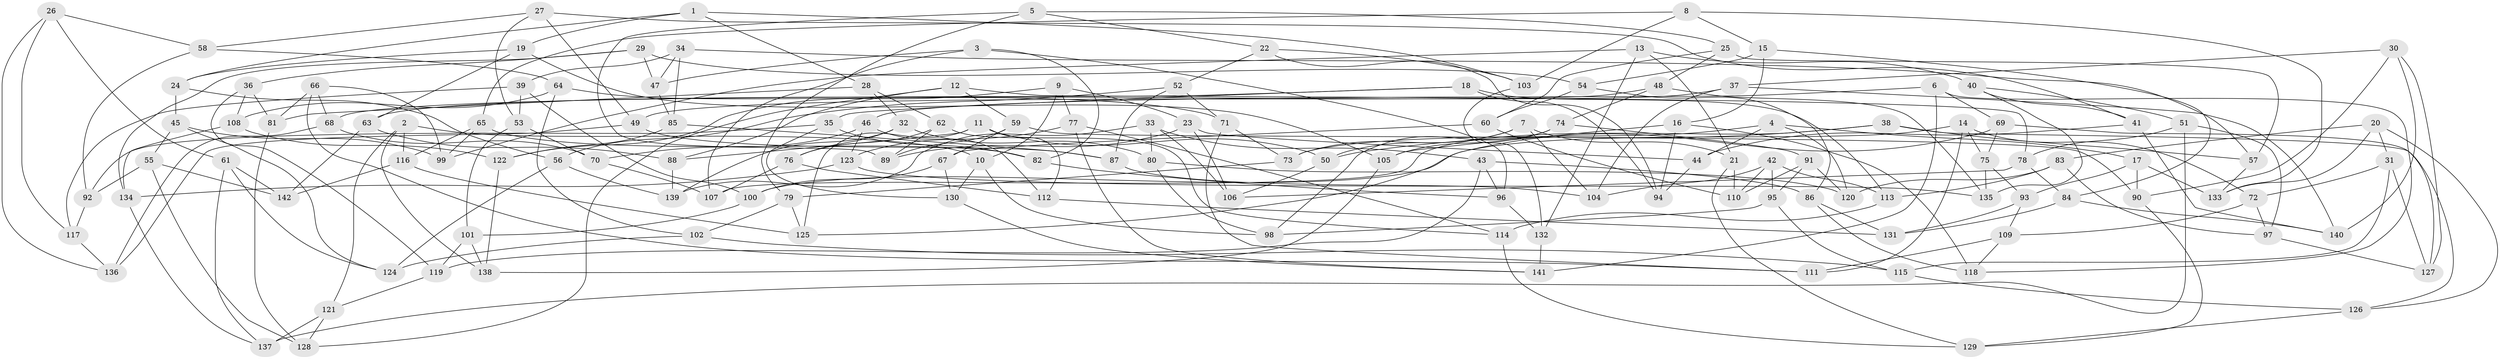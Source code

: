 // coarse degree distribution, {5: 0.09411764705882353, 6: 0.5647058823529412, 4: 0.3411764705882353}
// Generated by graph-tools (version 1.1) at 2025/52/02/27/25 19:52:28]
// undirected, 142 vertices, 284 edges
graph export_dot {
graph [start="1"]
  node [color=gray90,style=filled];
  1;
  2;
  3;
  4;
  5;
  6;
  7;
  8;
  9;
  10;
  11;
  12;
  13;
  14;
  15;
  16;
  17;
  18;
  19;
  20;
  21;
  22;
  23;
  24;
  25;
  26;
  27;
  28;
  29;
  30;
  31;
  32;
  33;
  34;
  35;
  36;
  37;
  38;
  39;
  40;
  41;
  42;
  43;
  44;
  45;
  46;
  47;
  48;
  49;
  50;
  51;
  52;
  53;
  54;
  55;
  56;
  57;
  58;
  59;
  60;
  61;
  62;
  63;
  64;
  65;
  66;
  67;
  68;
  69;
  70;
  71;
  72;
  73;
  74;
  75;
  76;
  77;
  78;
  79;
  80;
  81;
  82;
  83;
  84;
  85;
  86;
  87;
  88;
  89;
  90;
  91;
  92;
  93;
  94;
  95;
  96;
  97;
  98;
  99;
  100;
  101;
  102;
  103;
  104;
  105;
  106;
  107;
  108;
  109;
  110;
  111;
  112;
  113;
  114;
  115;
  116;
  117;
  118;
  119;
  120;
  121;
  122;
  123;
  124;
  125;
  126;
  127;
  128;
  129;
  130;
  131;
  132;
  133;
  134;
  135;
  136;
  137;
  138;
  139;
  140;
  141;
  142;
  1 -- 103;
  1 -- 19;
  1 -- 24;
  1 -- 28;
  2 -- 10;
  2 -- 138;
  2 -- 116;
  2 -- 121;
  3 -- 47;
  3 -- 96;
  3 -- 82;
  3 -- 107;
  4 -- 73;
  4 -- 44;
  4 -- 120;
  4 -- 17;
  5 -- 22;
  5 -- 89;
  5 -- 79;
  5 -- 25;
  6 -- 141;
  6 -- 46;
  6 -- 118;
  6 -- 69;
  7 -- 21;
  7 -- 50;
  7 -- 104;
  7 -- 73;
  8 -- 133;
  8 -- 103;
  8 -- 65;
  8 -- 15;
  9 -- 10;
  9 -- 77;
  9 -- 122;
  9 -- 23;
  10 -- 130;
  10 -- 98;
  11 -- 112;
  11 -- 125;
  11 -- 88;
  11 -- 50;
  12 -- 128;
  12 -- 59;
  12 -- 88;
  12 -- 78;
  13 -- 132;
  13 -- 21;
  13 -- 99;
  13 -- 40;
  14 -- 72;
  14 -- 125;
  14 -- 75;
  14 -- 111;
  15 -- 84;
  15 -- 16;
  15 -- 54;
  16 -- 105;
  16 -- 94;
  16 -- 118;
  17 -- 133;
  17 -- 93;
  17 -- 90;
  18 -- 68;
  18 -- 94;
  18 -- 35;
  18 -- 113;
  19 -- 105;
  19 -- 63;
  19 -- 24;
  20 -- 83;
  20 -- 133;
  20 -- 126;
  20 -- 31;
  21 -- 129;
  21 -- 110;
  22 -- 103;
  22 -- 52;
  22 -- 94;
  23 -- 89;
  23 -- 106;
  23 -- 44;
  24 -- 56;
  24 -- 45;
  25 -- 60;
  25 -- 57;
  25 -- 48;
  26 -- 136;
  26 -- 61;
  26 -- 58;
  26 -- 117;
  27 -- 41;
  27 -- 49;
  27 -- 53;
  27 -- 58;
  28 -- 81;
  28 -- 62;
  28 -- 32;
  29 -- 54;
  29 -- 134;
  29 -- 36;
  29 -- 47;
  30 -- 127;
  30 -- 90;
  30 -- 37;
  30 -- 140;
  31 -- 72;
  31 -- 127;
  31 -- 115;
  32 -- 139;
  32 -- 76;
  32 -- 80;
  33 -- 43;
  33 -- 139;
  33 -- 106;
  33 -- 80;
  34 -- 47;
  34 -- 39;
  34 -- 85;
  34 -- 57;
  35 -- 130;
  35 -- 82;
  35 -- 92;
  36 -- 108;
  36 -- 81;
  36 -- 119;
  37 -- 104;
  37 -- 63;
  37 -- 140;
  38 -- 126;
  38 -- 107;
  38 -- 50;
  38 -- 57;
  39 -- 100;
  39 -- 117;
  39 -- 53;
  40 -- 41;
  40 -- 135;
  40 -- 51;
  41 -- 140;
  41 -- 44;
  42 -- 113;
  42 -- 110;
  42 -- 104;
  42 -- 95;
  43 -- 86;
  43 -- 119;
  43 -- 96;
  44 -- 94;
  45 -- 124;
  45 -- 99;
  45 -- 55;
  46 -- 123;
  46 -- 70;
  46 -- 112;
  47 -- 85;
  48 -- 49;
  48 -- 74;
  48 -- 135;
  49 -- 136;
  49 -- 87;
  50 -- 106;
  51 -- 137;
  51 -- 78;
  51 -- 97;
  52 -- 87;
  52 -- 56;
  52 -- 71;
  53 -- 70;
  53 -- 101;
  54 -- 60;
  54 -- 86;
  55 -- 142;
  55 -- 128;
  55 -- 92;
  56 -- 124;
  56 -- 139;
  57 -- 133;
  58 -- 64;
  58 -- 92;
  59 -- 67;
  59 -- 89;
  59 -- 90;
  60 -- 67;
  60 -- 110;
  61 -- 124;
  61 -- 137;
  61 -- 142;
  62 -- 89;
  62 -- 114;
  62 -- 76;
  63 -- 142;
  63 -- 88;
  64 -- 102;
  64 -- 71;
  64 -- 108;
  65 -- 116;
  65 -- 82;
  65 -- 99;
  66 -- 68;
  66 -- 81;
  66 -- 111;
  66 -- 99;
  67 -- 100;
  67 -- 130;
  68 -- 70;
  68 -- 136;
  69 -- 127;
  69 -- 100;
  69 -- 75;
  70 -- 107;
  71 -- 111;
  71 -- 73;
  72 -- 97;
  72 -- 109;
  73 -- 79;
  74 -- 98;
  74 -- 105;
  74 -- 91;
  75 -- 135;
  75 -- 93;
  76 -- 107;
  76 -- 112;
  77 -- 141;
  77 -- 123;
  77 -- 114;
  78 -- 106;
  78 -- 84;
  79 -- 102;
  79 -- 125;
  80 -- 98;
  80 -- 120;
  81 -- 128;
  82 -- 96;
  83 -- 120;
  83 -- 113;
  83 -- 97;
  84 -- 140;
  84 -- 131;
  85 -- 122;
  85 -- 87;
  86 -- 118;
  86 -- 131;
  87 -- 104;
  88 -- 139;
  90 -- 129;
  91 -- 95;
  91 -- 110;
  91 -- 120;
  92 -- 117;
  93 -- 109;
  93 -- 131;
  95 -- 98;
  95 -- 115;
  96 -- 132;
  97 -- 127;
  100 -- 101;
  101 -- 138;
  101 -- 119;
  102 -- 124;
  102 -- 115;
  103 -- 132;
  105 -- 138;
  108 -- 122;
  108 -- 134;
  109 -- 111;
  109 -- 118;
  112 -- 131;
  113 -- 114;
  114 -- 129;
  115 -- 126;
  116 -- 142;
  116 -- 125;
  117 -- 136;
  119 -- 121;
  121 -- 128;
  121 -- 137;
  122 -- 138;
  123 -- 135;
  123 -- 134;
  126 -- 129;
  130 -- 141;
  132 -- 141;
  134 -- 137;
}

